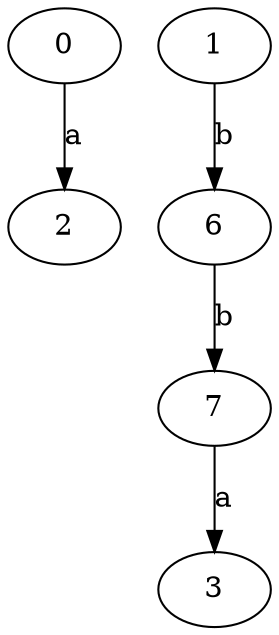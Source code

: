 strict digraph  {
2;
3;
0;
6;
1;
7;
0 -> 2  [label=a];
6 -> 7  [label=b];
1 -> 6  [label=b];
7 -> 3  [label=a];
}
